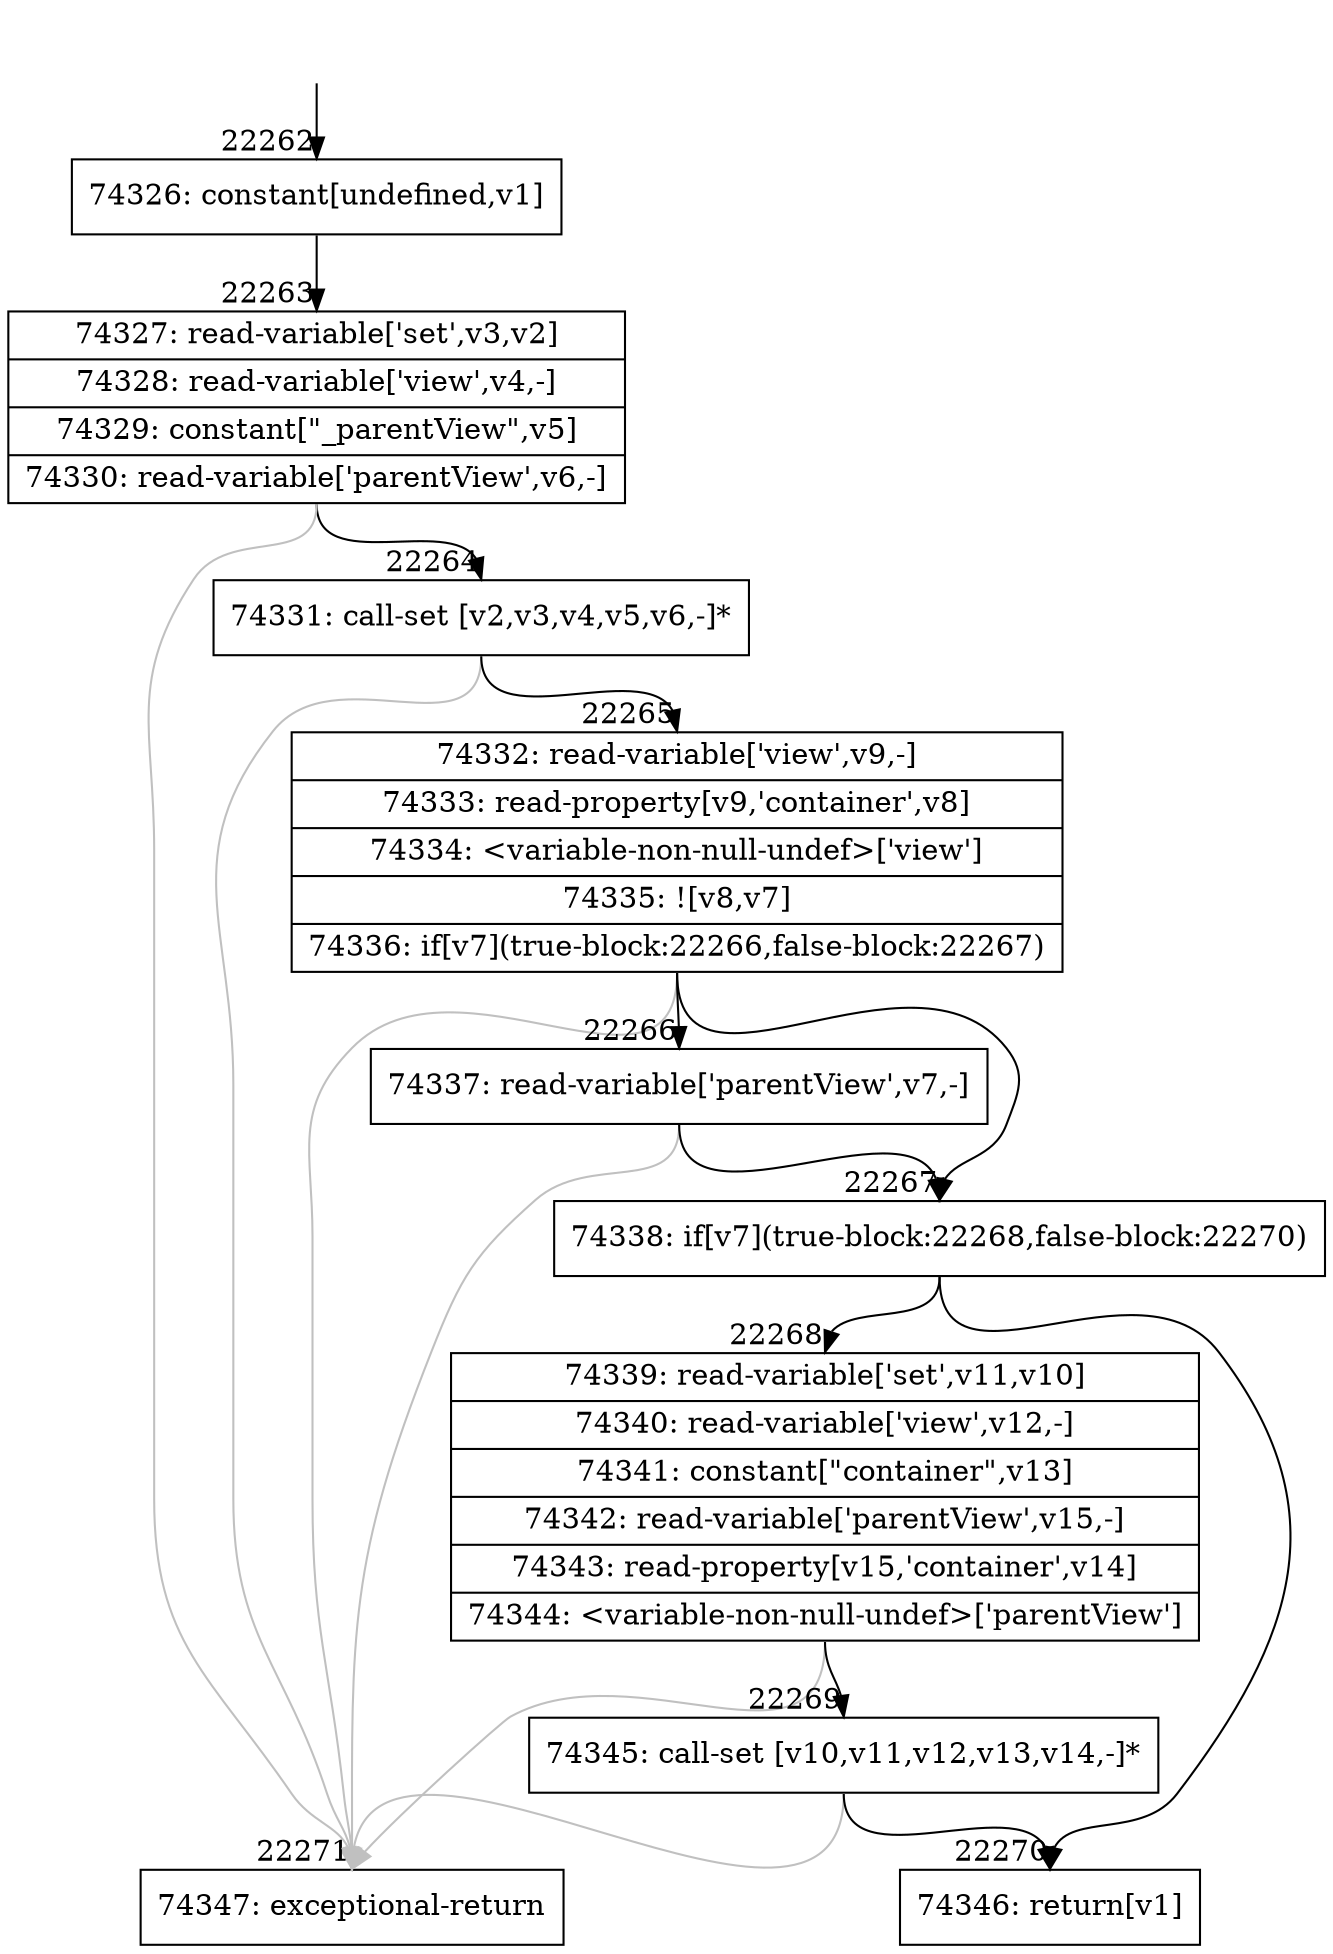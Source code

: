 digraph {
rankdir="TD"
BB_entry1941[shape=none,label=""];
BB_entry1941 -> BB22262 [tailport=s, headport=n, headlabel="    22262"]
BB22262 [shape=record label="{74326: constant[undefined,v1]}" ] 
BB22262 -> BB22263 [tailport=s, headport=n, headlabel="      22263"]
BB22263 [shape=record label="{74327: read-variable['set',v3,v2]|74328: read-variable['view',v4,-]|74329: constant[\"_parentView\",v5]|74330: read-variable['parentView',v6,-]}" ] 
BB22263 -> BB22264 [tailport=s, headport=n, headlabel="      22264"]
BB22263 -> BB22271 [tailport=s, headport=n, color=gray, headlabel="      22271"]
BB22264 [shape=record label="{74331: call-set [v2,v3,v4,v5,v6,-]*}" ] 
BB22264 -> BB22265 [tailport=s, headport=n, headlabel="      22265"]
BB22264 -> BB22271 [tailport=s, headport=n, color=gray]
BB22265 [shape=record label="{74332: read-variable['view',v9,-]|74333: read-property[v9,'container',v8]|74334: \<variable-non-null-undef\>['view']|74335: ![v8,v7]|74336: if[v7](true-block:22266,false-block:22267)}" ] 
BB22265 -> BB22267 [tailport=s, headport=n, headlabel="      22267"]
BB22265 -> BB22266 [tailport=s, headport=n, headlabel="      22266"]
BB22265 -> BB22271 [tailport=s, headport=n, color=gray]
BB22266 [shape=record label="{74337: read-variable['parentView',v7,-]}" ] 
BB22266 -> BB22267 [tailport=s, headport=n]
BB22266 -> BB22271 [tailport=s, headport=n, color=gray]
BB22267 [shape=record label="{74338: if[v7](true-block:22268,false-block:22270)}" ] 
BB22267 -> BB22268 [tailport=s, headport=n, headlabel="      22268"]
BB22267 -> BB22270 [tailport=s, headport=n, headlabel="      22270"]
BB22268 [shape=record label="{74339: read-variable['set',v11,v10]|74340: read-variable['view',v12,-]|74341: constant[\"container\",v13]|74342: read-variable['parentView',v15,-]|74343: read-property[v15,'container',v14]|74344: \<variable-non-null-undef\>['parentView']}" ] 
BB22268 -> BB22269 [tailport=s, headport=n, headlabel="      22269"]
BB22268 -> BB22271 [tailport=s, headport=n, color=gray]
BB22269 [shape=record label="{74345: call-set [v10,v11,v12,v13,v14,-]*}" ] 
BB22269 -> BB22270 [tailport=s, headport=n]
BB22269 -> BB22271 [tailport=s, headport=n, color=gray]
BB22270 [shape=record label="{74346: return[v1]}" ] 
BB22271 [shape=record label="{74347: exceptional-return}" ] 
//#$~ 41961
}
